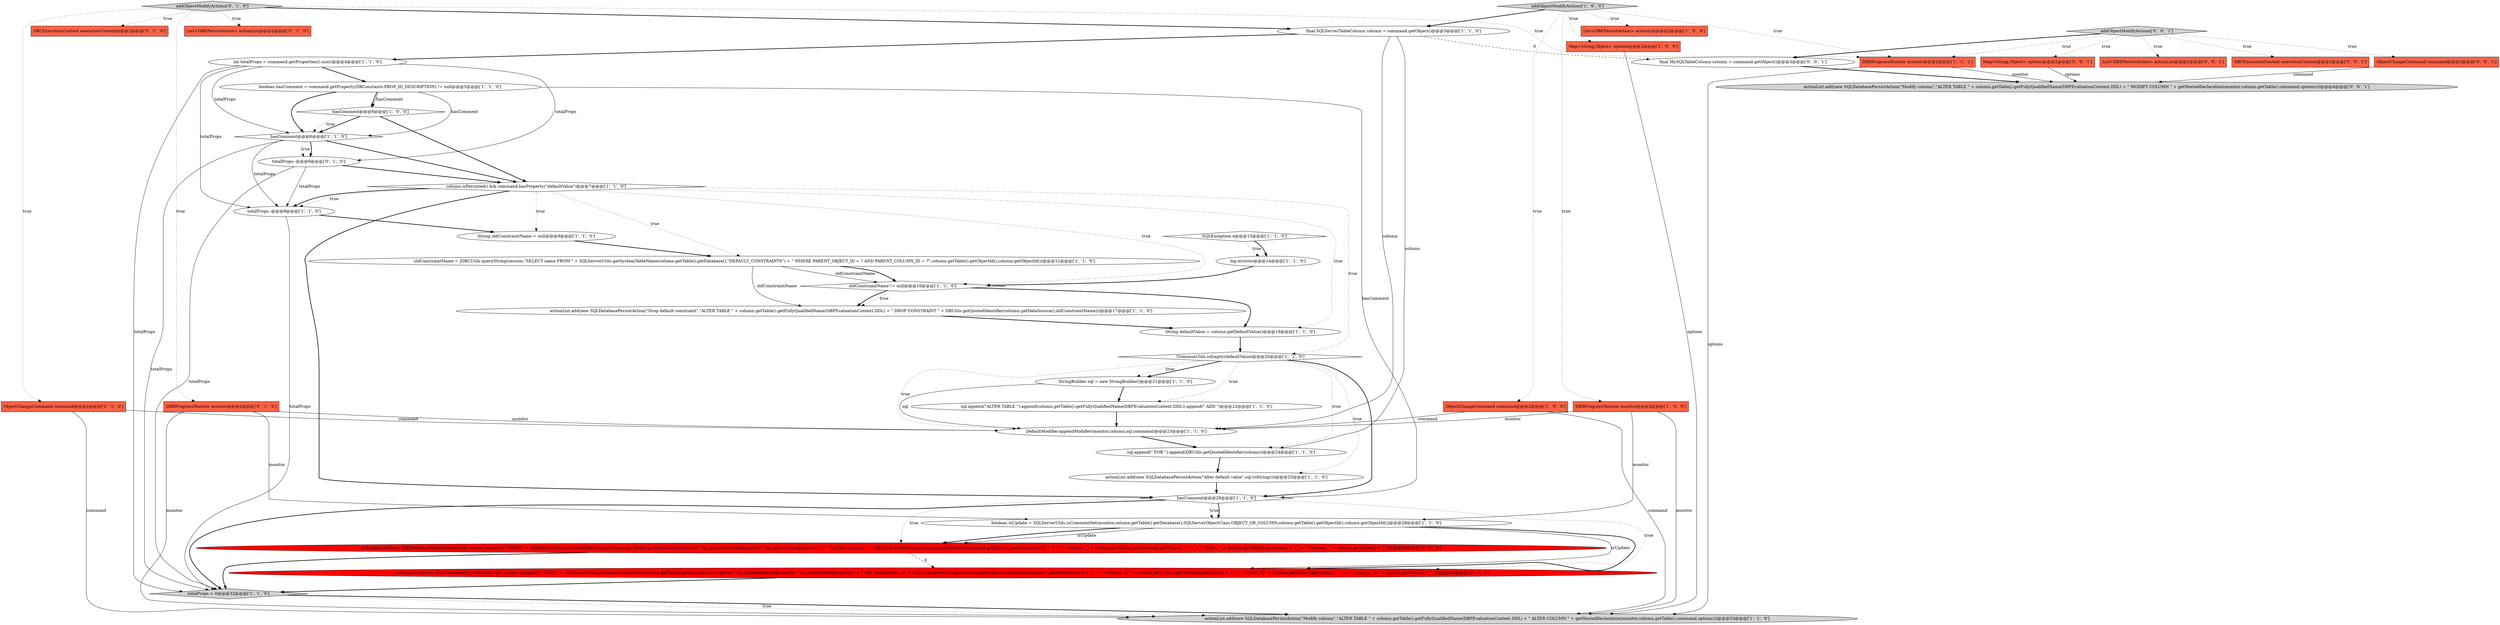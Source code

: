 digraph {
22 [style = filled, label = "String defaultValue = column.getDefaultValue()@@@19@@@['1', '1', '0']", fillcolor = white, shape = ellipse image = "AAA0AAABBB1BBB"];
29 [style = filled, label = "sql.append(\"ALTER TABLE \").append(column.getTable().getFullyQualifiedName(DBPEvaluationContext.DDL)).append(\" ADD \")@@@22@@@['1', '1', '0']", fillcolor = white, shape = ellipse image = "AAA0AAABBB1BBB"];
19 [style = filled, label = "StringBuilder sql = new StringBuilder()@@@21@@@['1', '1', '0']", fillcolor = white, shape = ellipse image = "AAA0AAABBB1BBB"];
9 [style = filled, label = "actionList.add(new SQLDatabasePersistAction(\"Modify column\",\"ALTER TABLE \" + column.getTable().getFullyQualifiedName(DBPEvaluationContext.DDL) + \" ALTER COLUMN \" + getNestedDeclaration(monitor,column.getTable(),command,options)))@@@33@@@['1', '1', '0']", fillcolor = lightgray, shape = ellipse image = "AAA0AAABBB1BBB"];
43 [style = filled, label = "List<DBEPersistAction> actionList@@@2@@@['0', '0', '1']", fillcolor = tomato, shape = box image = "AAA0AAABBB3BBB"];
4 [style = filled, label = "int totalProps = command.getProperties().size()@@@4@@@['1', '1', '0']", fillcolor = white, shape = ellipse image = "AAA0AAABBB1BBB"];
27 [style = filled, label = "actionList.add(new SQLDatabasePersistAction(\"Add column comment\",\"EXEC \" + SQLServerUtils.getSystemTableName(column.getTable().getDatabase(),isUpdate? \"sp_updateextendedproperty\": \"sp_addextendedproperty\") + \" 'MS_Description', \" + SQLUtils.quoteString(command.getObject(),command.getObject().getDescription()) + \",\" + \" 'schema', '\" + column.getTable().getSchema().getName() + \"',\" + \" 'table', '\" + column.getTable().getName() + \"',\" + \" 'column', '\" + column.getName() + \"'\"))@@@30@@@['1', '0', '0']", fillcolor = red, shape = ellipse image = "AAA1AAABBB1BBB"];
21 [style = filled, label = "boolean hasComment = command.getProperty(DBConstants.PROP_ID_DESCRIPTION) != null@@@5@@@['1', '1', '0']", fillcolor = white, shape = ellipse image = "AAA0AAABBB1BBB"];
39 [style = filled, label = "DBCExecutionContext executionContext@@@2@@@['0', '0', '1']", fillcolor = tomato, shape = box image = "AAA0AAABBB3BBB"];
7 [style = filled, label = "actionList.add(new SQLDatabasePersistAction(\"Drop default constraint\",\"ALTER TABLE \" + column.getTable().getFullyQualifiedName(DBPEvaluationContext.DDL) + \" DROP CONSTRAINT \" + DBUtils.getQuotedIdentifier(column.getDataSource(),oldConstraintName)))@@@17@@@['1', '1', '0']", fillcolor = white, shape = ellipse image = "AAA0AAABBB1BBB"];
18 [style = filled, label = "DBRProgressMonitor monitor@@@2@@@['1', '1', '1']", fillcolor = tomato, shape = box image = "AAA0AAABBB1BBB"];
16 [style = filled, label = "Map<String,Object> options@@@2@@@['1', '0', '0']", fillcolor = tomato, shape = box image = "AAA0AAABBB1BBB"];
30 [style = filled, label = "boolean isUpdate = SQLServerUtils.isCommentSet(monitor,column.getTable().getDatabase(),SQLServerObjectClass.OBJECT_OR_COLUMN,column.getTable().getObjectId(),column.getObjectId())@@@29@@@['1', '1', '0']", fillcolor = white, shape = ellipse image = "AAA0AAABBB1BBB"];
32 [style = filled, label = "totalProps--@@@6@@@['0', '1', '0']", fillcolor = white, shape = ellipse image = "AAA0AAABBB2BBB"];
2 [style = filled, label = "column.isPersisted() && command.hasProperty(\"defaultValue\")@@@7@@@['1', '1', '0']", fillcolor = white, shape = diamond image = "AAA0AAABBB1BBB"];
25 [style = filled, label = "hasComment@@@6@@@['1', '0', '0']", fillcolor = white, shape = diamond image = "AAA0AAABBB1BBB"];
3 [style = filled, label = "log.error(e)@@@14@@@['1', '1', '0']", fillcolor = white, shape = ellipse image = "AAA0AAABBB1BBB"];
14 [style = filled, label = "ObjectChangeCommand command@@@2@@@['1', '0', '0']", fillcolor = tomato, shape = box image = "AAA0AAABBB1BBB"];
11 [style = filled, label = "List<DBEPersistAction> actionList@@@2@@@['1', '0', '0']", fillcolor = tomato, shape = box image = "AAA0AAABBB1BBB"];
0 [style = filled, label = "final SQLServerTableColumn column = command.getObject()@@@3@@@['1', '1', '0']", fillcolor = white, shape = ellipse image = "AAA0AAABBB1BBB"];
20 [style = filled, label = "String oldConstraintName = null@@@9@@@['1', '1', '0']", fillcolor = white, shape = ellipse image = "AAA0AAABBB1BBB"];
6 [style = filled, label = "totalProps > 0@@@32@@@['1', '1', '0']", fillcolor = lightgray, shape = diamond image = "AAA0AAABBB1BBB"];
28 [style = filled, label = "totalProps--@@@8@@@['1', '1', '0']", fillcolor = white, shape = ellipse image = "AAA0AAABBB1BBB"];
8 [style = filled, label = "sql.append(\" FOR \").append(DBUtils.getQuotedIdentifier(column))@@@24@@@['1', '1', '0']", fillcolor = white, shape = ellipse image = "AAA0AAABBB1BBB"];
12 [style = filled, label = "DefaultModifier.appendModifier(monitor,column,sql,command)@@@23@@@['1', '1', '0']", fillcolor = white, shape = ellipse image = "AAA0AAABBB1BBB"];
40 [style = filled, label = "final MySQLTableColumn column = command.getObject()@@@3@@@['0', '0', '1']", fillcolor = white, shape = ellipse image = "AAA0AAABBB3BBB"];
36 [style = filled, label = "DBCExecutionContext executionContext@@@2@@@['0', '1', '0']", fillcolor = tomato, shape = box image = "AAA0AAABBB2BBB"];
41 [style = filled, label = "addObjectModifyActions['0', '0', '1']", fillcolor = lightgray, shape = diamond image = "AAA0AAABBB3BBB"];
44 [style = filled, label = "ObjectChangeCommand command@@@2@@@['0', '0', '1']", fillcolor = tomato, shape = box image = "AAA0AAABBB3BBB"];
15 [style = filled, label = "hasComment@@@28@@@['1', '1', '0']", fillcolor = white, shape = diamond image = "AAA0AAABBB1BBB"];
17 [style = filled, label = "oldConstraintName = JDBCUtils.queryString(session,\"SELECT name FROM \" + SQLServerUtils.getSystemTableName(column.getTable().getDatabase(),\"DEFAULT_CONSTRAINTS\") + \" WHERE PARENT_OBJECT_ID = ? AND PARENT_COLUMN_ID = ?\",column.getTable().getObjectId(),column.getObjectId())@@@11@@@['1', '1', '0']", fillcolor = white, shape = ellipse image = "AAA0AAABBB1BBB"];
34 [style = filled, label = "ObjectChangeCommand command@@@2@@@['0', '1', '0']", fillcolor = tomato, shape = box image = "AAA0AAABBB2BBB"];
37 [style = filled, label = "DBRProgressMonitor monitor@@@2@@@['0', '1', '0']", fillcolor = tomato, shape = box image = "AAA0AAABBB2BBB"];
10 [style = filled, label = "SQLException e@@@13@@@['1', '1', '0']", fillcolor = white, shape = diamond image = "AAA0AAABBB1BBB"];
42 [style = filled, label = "actionList.add(new SQLDatabasePersistAction(\"Modify column\",\"ALTER TABLE \" + column.getTable().getFullyQualifiedName(DBPEvaluationContext.DDL) + \" MODIFY COLUMN \" + getNestedDeclaration(monitor,column.getTable(),command,options)))@@@4@@@['0', '0', '1']", fillcolor = lightgray, shape = ellipse image = "AAA0AAABBB3BBB"];
26 [style = filled, label = "hasComment@@@6@@@['1', '1', '0']", fillcolor = white, shape = diamond image = "AAA0AAABBB1BBB"];
1 [style = filled, label = "actionList.add(new SQLDatabasePersistAction(\"Alter default value\",sql.toString()))@@@25@@@['1', '1', '0']", fillcolor = white, shape = ellipse image = "AAA0AAABBB1BBB"];
33 [style = filled, label = "addObjectModifyActions['0', '1', '0']", fillcolor = lightgray, shape = diamond image = "AAA0AAABBB2BBB"];
24 [style = filled, label = "!CommonUtils.isEmpty(defaultValue)@@@20@@@['1', '1', '0']", fillcolor = white, shape = diamond image = "AAA0AAABBB1BBB"];
5 [style = filled, label = "DBRProgressMonitor monitor@@@2@@@['1', '0', '0']", fillcolor = tomato, shape = box image = "AAA0AAABBB1BBB"];
35 [style = filled, label = "List<DBEPersistAction> actionList@@@2@@@['0', '1', '0']", fillcolor = tomato, shape = box image = "AAA0AAABBB2BBB"];
38 [style = filled, label = "Map<String,Object> options@@@2@@@['0', '0', '1']", fillcolor = tomato, shape = box image = "AAA0AAABBB3BBB"];
31 [style = filled, label = "actionList.add(new SQLDatabasePersistAction(\"Add column comment\",\"EXEC \" + SQLServerUtils.getSystemTableName(column.getTable().getDatabase(),isUpdate? \"sp_updateextendedproperty\": \"sp_addextendedproperty\") + \" 'MS_Description', N\" + SQLUtils.quoteString(command.getObject(),command.getObject().getDescription()) + \",\" + \" 'schema', N'\" + column.getTable().getSchema().getName() + \"',\" + \" 'table', N'\" + column.getTable().getName() + \"',\" + \" 'column', N'\" + column.getName() + \"'\"))@@@30@@@['0', '1', '0']", fillcolor = red, shape = ellipse image = "AAA1AAABBB2BBB"];
23 [style = filled, label = "oldConstraintName != null@@@16@@@['1', '1', '0']", fillcolor = white, shape = diamond image = "AAA0AAABBB1BBB"];
13 [style = filled, label = "addObjectModifyActions['1', '0', '0']", fillcolor = lightgray, shape = diamond image = "AAA0AAABBB1BBB"];
24->12 [style = dotted, label="true"];
30->27 [style = solid, label="isUpdate"];
2->22 [style = dotted, label="true"];
28->20 [style = bold, label=""];
30->31 [style = solid, label="isUpdate"];
15->31 [style = dotted, label="true"];
32->28 [style = solid, label="totalProps"];
10->3 [style = dotted, label="true"];
2->23 [style = dotted, label="true"];
13->5 [style = dotted, label="true"];
41->38 [style = dotted, label="true"];
33->0 [style = bold, label=""];
15->30 [style = dotted, label="true"];
8->1 [style = bold, label=""];
21->26 [style = bold, label=""];
14->9 [style = solid, label="command"];
23->22 [style = bold, label=""];
33->35 [style = dotted, label="true"];
31->6 [style = bold, label=""];
5->30 [style = solid, label="monitor"];
17->23 [style = solid, label="oldConstraintName"];
2->15 [style = bold, label=""];
41->43 [style = dotted, label="true"];
34->12 [style = solid, label="command"];
21->26 [style = solid, label="hasComment"];
21->25 [style = solid, label="hasComment"];
24->8 [style = dotted, label="true"];
33->37 [style = dotted, label="true"];
2->28 [style = bold, label=""];
28->6 [style = solid, label="totalProps"];
37->30 [style = solid, label="monitor"];
14->12 [style = solid, label="command"];
2->20 [style = dotted, label="true"];
24->19 [style = bold, label=""];
26->32 [style = bold, label=""];
0->12 [style = solid, label="column"];
2->24 [style = dotted, label="true"];
30->27 [style = bold, label=""];
4->21 [style = bold, label=""];
4->26 [style = solid, label="totalProps"];
21->25 [style = bold, label=""];
32->6 [style = solid, label="totalProps"];
2->28 [style = dotted, label="true"];
25->2 [style = bold, label=""];
15->27 [style = dotted, label="true"];
3->23 [style = bold, label=""];
26->32 [style = dotted, label="true"];
21->15 [style = solid, label="hasComment"];
4->28 [style = solid, label="totalProps"];
25->26 [style = bold, label=""];
33->18 [style = dotted, label="true"];
24->19 [style = dotted, label="true"];
23->7 [style = bold, label=""];
25->26 [style = dotted, label="true"];
13->0 [style = bold, label=""];
37->9 [style = solid, label="monitor"];
13->16 [style = dotted, label="true"];
13->18 [style = dotted, label="true"];
19->29 [style = bold, label=""];
17->7 [style = solid, label="oldConstraintName"];
23->7 [style = dotted, label="true"];
27->31 [style = dashed, label="0"];
44->42 [style = solid, label="command"];
17->23 [style = bold, label=""];
4->6 [style = solid, label="totalProps"];
18->42 [style = solid, label="monitor"];
7->22 [style = bold, label=""];
38->42 [style = solid, label="options"];
41->40 [style = bold, label=""];
6->9 [style = dotted, label="true"];
30->31 [style = bold, label=""];
12->8 [style = bold, label=""];
37->12 [style = solid, label="monitor"];
13->11 [style = dotted, label="true"];
16->9 [style = solid, label="options"];
13->14 [style = dotted, label="true"];
41->44 [style = dotted, label="true"];
24->15 [style = bold, label=""];
24->1 [style = dotted, label="true"];
19->12 [style = solid, label="sql"];
20->17 [style = bold, label=""];
1->15 [style = bold, label=""];
24->29 [style = dotted, label="true"];
2->17 [style = dotted, label="true"];
33->34 [style = dotted, label="true"];
10->3 [style = bold, label=""];
41->18 [style = dotted, label="true"];
15->6 [style = bold, label=""];
15->30 [style = bold, label=""];
41->39 [style = dotted, label="true"];
32->2 [style = bold, label=""];
27->6 [style = bold, label=""];
33->36 [style = dotted, label="true"];
4->32 [style = solid, label="totalProps"];
26->2 [style = bold, label=""];
29->12 [style = bold, label=""];
5->12 [style = solid, label="monitor"];
5->9 [style = solid, label="monitor"];
0->4 [style = bold, label=""];
34->9 [style = solid, label="command"];
26->6 [style = solid, label="totalProps"];
18->9 [style = solid, label="options"];
22->24 [style = bold, label=""];
6->9 [style = bold, label=""];
0->40 [style = dashed, label="0"];
0->8 [style = solid, label="column"];
40->42 [style = bold, label=""];
26->28 [style = solid, label="totalProps"];
}
